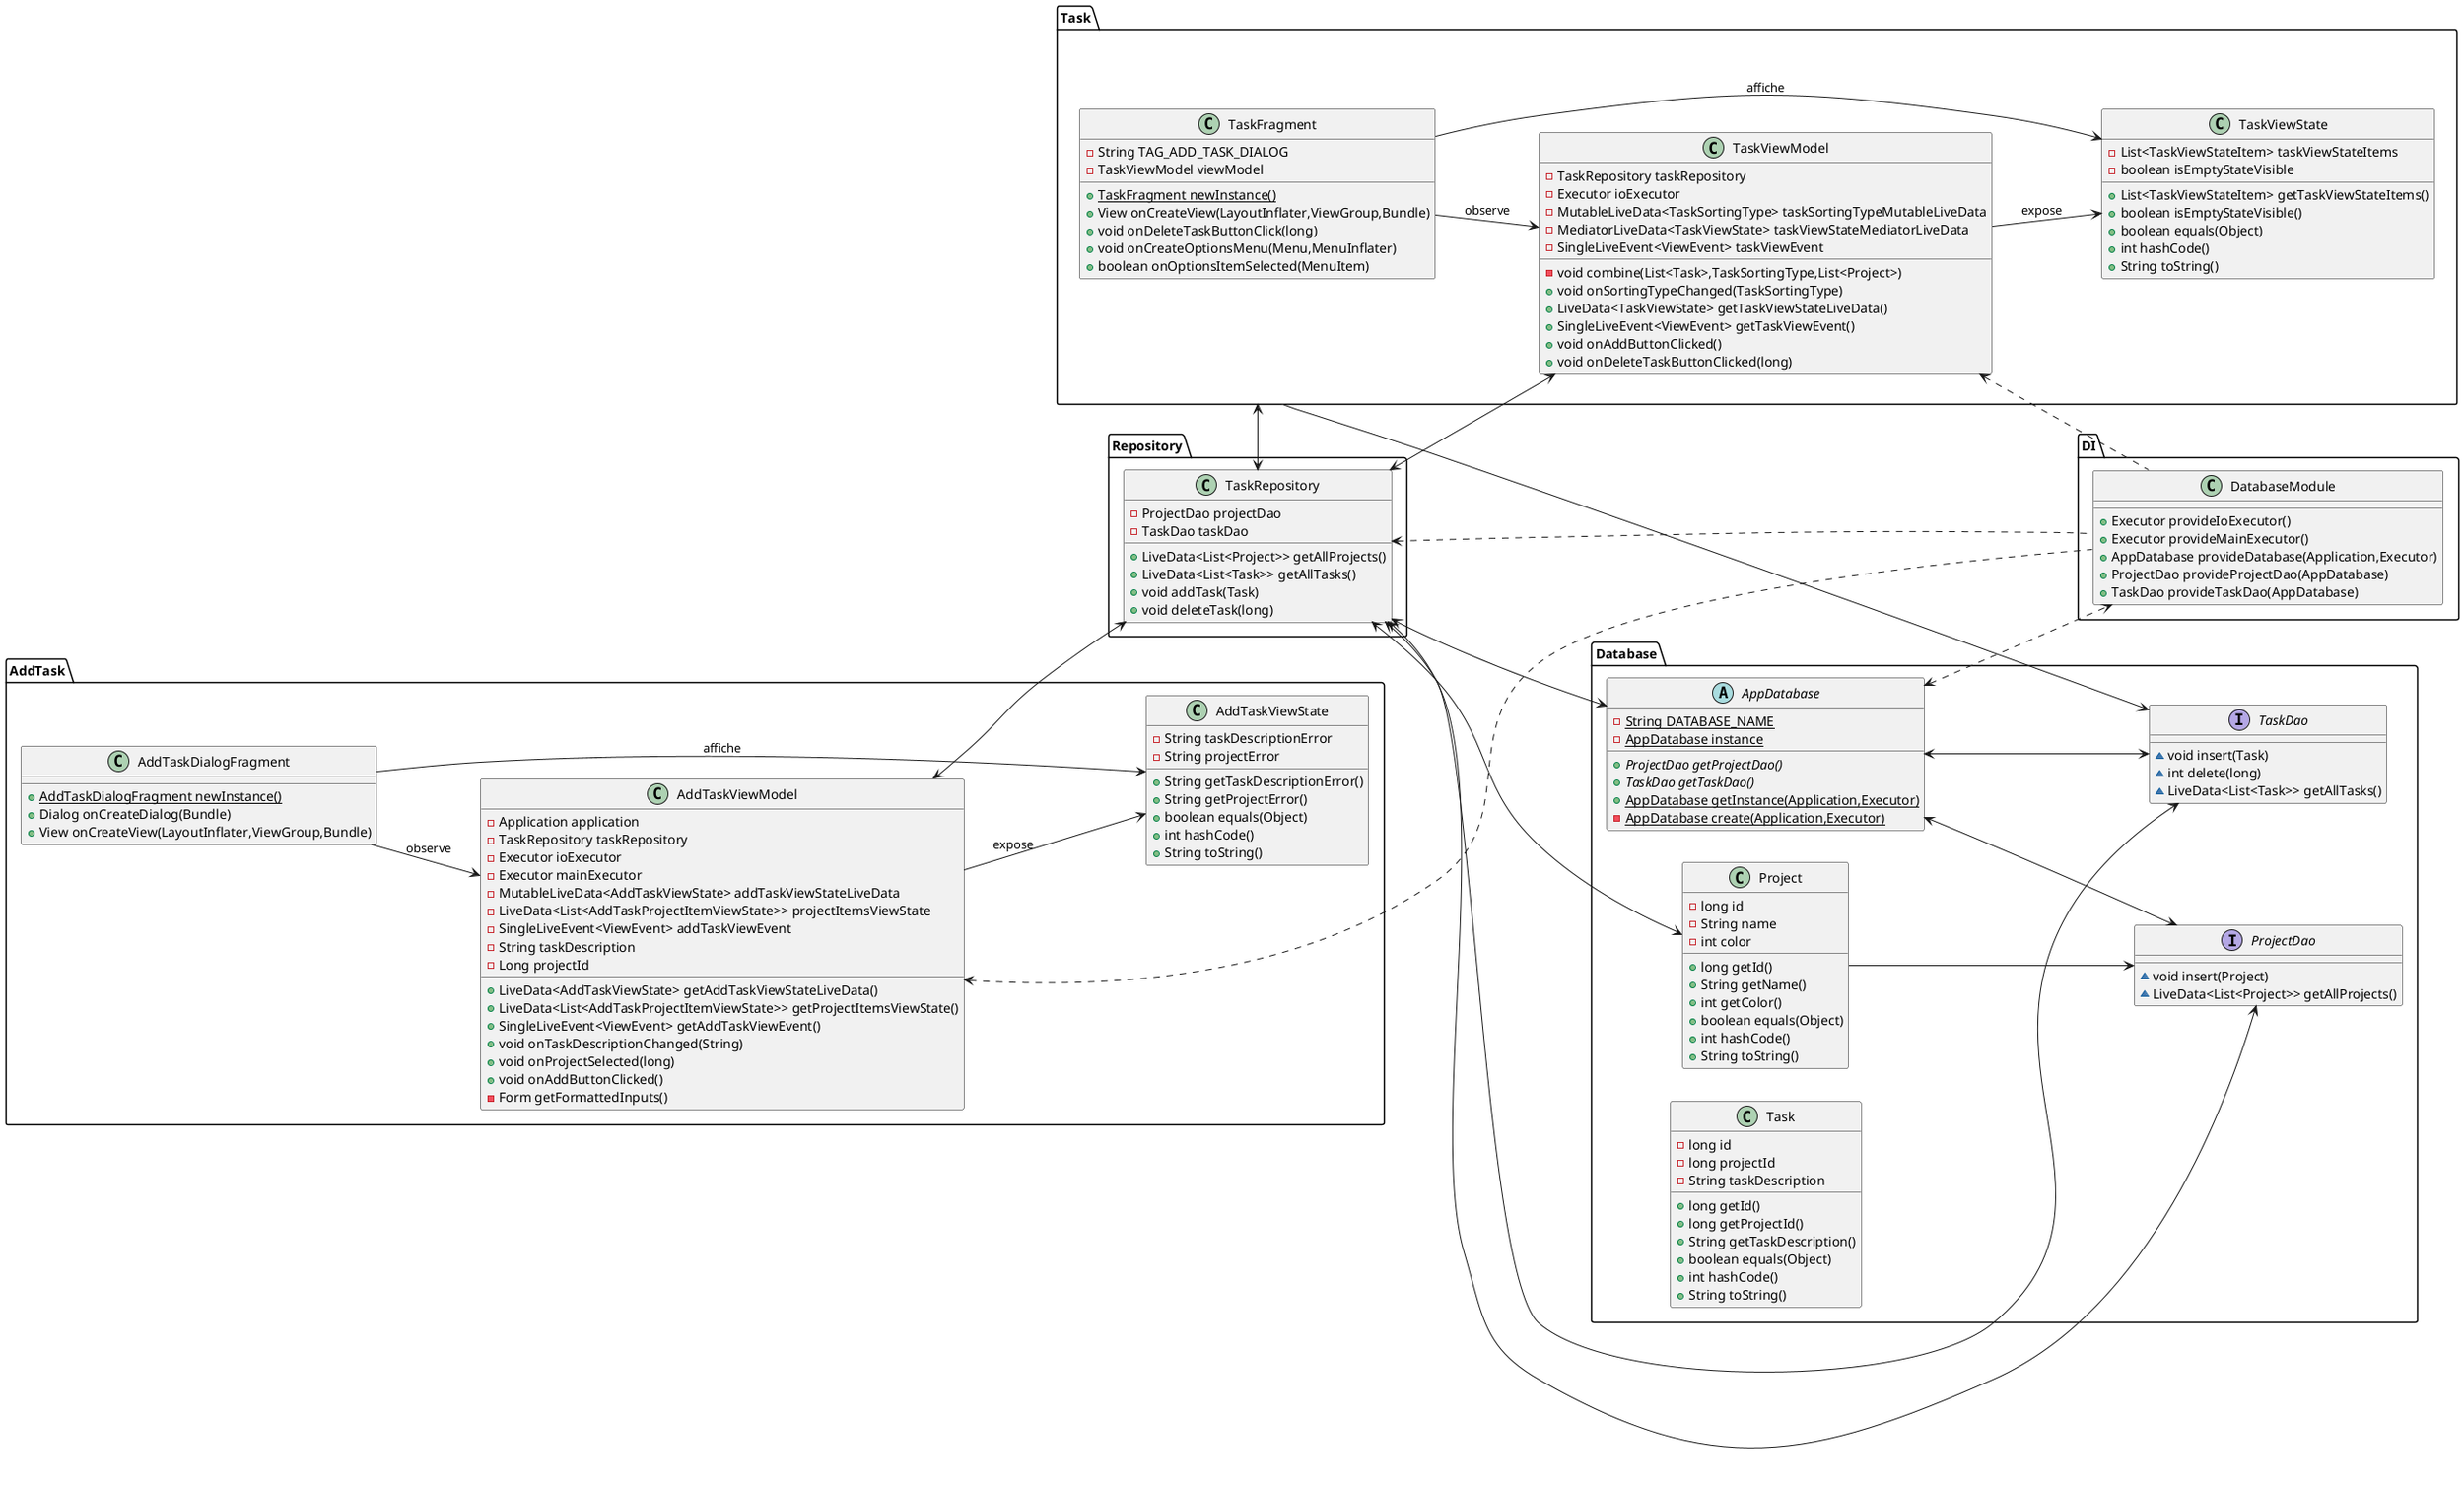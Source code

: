@startuml
left to right direction

package "Task"{
class TaskFragment {
- String TAG_ADD_TASK_DIALOG
- TaskViewModel viewModel
+ {static} TaskFragment newInstance()
+ View onCreateView(LayoutInflater,ViewGroup,Bundle)
+ void onDeleteTaskButtonClick(long)
+ void onCreateOptionsMenu(Menu,MenuInflater)
+ boolean onOptionsItemSelected(MenuItem)
}
class TaskViewModel {
- TaskRepository taskRepository
- Executor ioExecutor
- MutableLiveData<TaskSortingType> taskSortingTypeMutableLiveData
- MediatorLiveData<TaskViewState> taskViewStateMediatorLiveData
- SingleLiveEvent<ViewEvent> taskViewEvent
- void combine(List<Task>,TaskSortingType,List<Project>)
+ void onSortingTypeChanged(TaskSortingType)
+ LiveData<TaskViewState> getTaskViewStateLiveData()
+ SingleLiveEvent<ViewEvent> getTaskViewEvent()
+ void onAddButtonClicked()
+ void onDeleteTaskButtonClicked(long)
}
class TaskViewState {
- List<TaskViewStateItem> taskViewStateItems
- boolean isEmptyStateVisible
+ List<TaskViewStateItem> getTaskViewStateItems()
+ boolean isEmptyStateVisible()
+ boolean equals(Object)
+ int hashCode()
+ String toString()
}
}

package "AddTask" {
class AddTaskDialogFragment {
+ {static} AddTaskDialogFragment newInstance()
+ Dialog onCreateDialog(Bundle)
+ View onCreateView(LayoutInflater,ViewGroup,Bundle)
}
class AddTaskViewModel {
- Application application
- TaskRepository taskRepository
- Executor ioExecutor
- Executor mainExecutor
- MutableLiveData<AddTaskViewState> addTaskViewStateLiveData
- LiveData<List<AddTaskProjectItemViewState>> projectItemsViewState
- SingleLiveEvent<ViewEvent> addTaskViewEvent
- String taskDescription
- Long projectId
+ LiveData<AddTaskViewState> getAddTaskViewStateLiveData()
+ LiveData<List<AddTaskProjectItemViewState>> getProjectItemsViewState()
+ SingleLiveEvent<ViewEvent> getAddTaskViewEvent()
+ void onTaskDescriptionChanged(String)
+ void onProjectSelected(long)
+ void onAddButtonClicked()
- Form getFormattedInputs()
}
class AddTaskViewState {
- String taskDescriptionError
- String projectError
+ String getTaskDescriptionError()
+ String getProjectError()
+ boolean equals(Object)
+ int hashCode()
+ String toString()
}
}

package "Database"{
abstract class AppDatabase {
- {static} String DATABASE_NAME
- {static} AppDatabase instance
+ {abstract}ProjectDao getProjectDao()
+ {abstract}TaskDao getTaskDao()
+ {static} AppDatabase getInstance(Application,Executor)
- {static} AppDatabase create(Application,Executor)
}
class Project {
- long id
- String name
- int color
+ long getId()
+ String getName()
+ int getColor()
+ boolean equals(Object)
+ int hashCode()
+ String toString()
}
class Task {
- long id
- long projectId
- String taskDescription
+ long getId()
+ long getProjectId()
+ String getTaskDescription()
+ boolean equals(Object)
+ int hashCode()
+ String toString()
}
interface TaskDao {
~ void insert(Task)
~ int delete(long)
~ LiveData<List<Task>> getAllTasks()
}
interface ProjectDao {
~ void insert(Project)
~ LiveData<List<Project>> getAllProjects()
}
}

/'class MainActivity {
# void onCreate(Bundle)
}'/

class Repository.TaskRepository {
- ProjectDao projectDao
- TaskDao taskDao
+ LiveData<List<Project>> getAllProjects()
+ LiveData<List<Task>> getAllTasks()
+ void addTask(Task)
+ void deleteTask(long)
}

class DI.DatabaseModule {
+ Executor provideIoExecutor()
+ Executor provideMainExecutor()
+ AppDatabase provideDatabase(Application,Executor)
+ ProjectDao provideProjectDao(AppDatabase)
+ TaskDao provideTaskDao(AppDatabase)
}

TaskFragment --> TaskViewModel : observe
TaskViewModel --> TaskViewState : expose
TaskFragment --> TaskViewState : affiche
TaskViewModel <--> Repository.TaskRepository
TaskViewModel <.. DI.DatabaseModule

AddTaskDialogFragment --> AddTaskViewModel : observe
AddTaskViewModel --> AddTaskViewState : expose
AddTaskDialogFragment --> AddTaskViewState : affiche
AddTaskViewModel <--> Repository.TaskRepository
AddTaskViewModel <.. DI.DatabaseModule

Repository.TaskRepository <--> AppDatabase
Repository.TaskRepository <--> ProjectDao
Repository.TaskRepository <--> TaskDao
Repository.TaskRepository <--> Project
Repository.TaskRepository <--> Task
Repository.TaskRepository <.. DI.DatabaseModule

AppDatabase <--> ProjectDao
AppDatabase <--> TaskDao
AppDatabase <..> DI.DatabaseModule

Project --> ProjectDao
Task --> TaskDao


@enduml